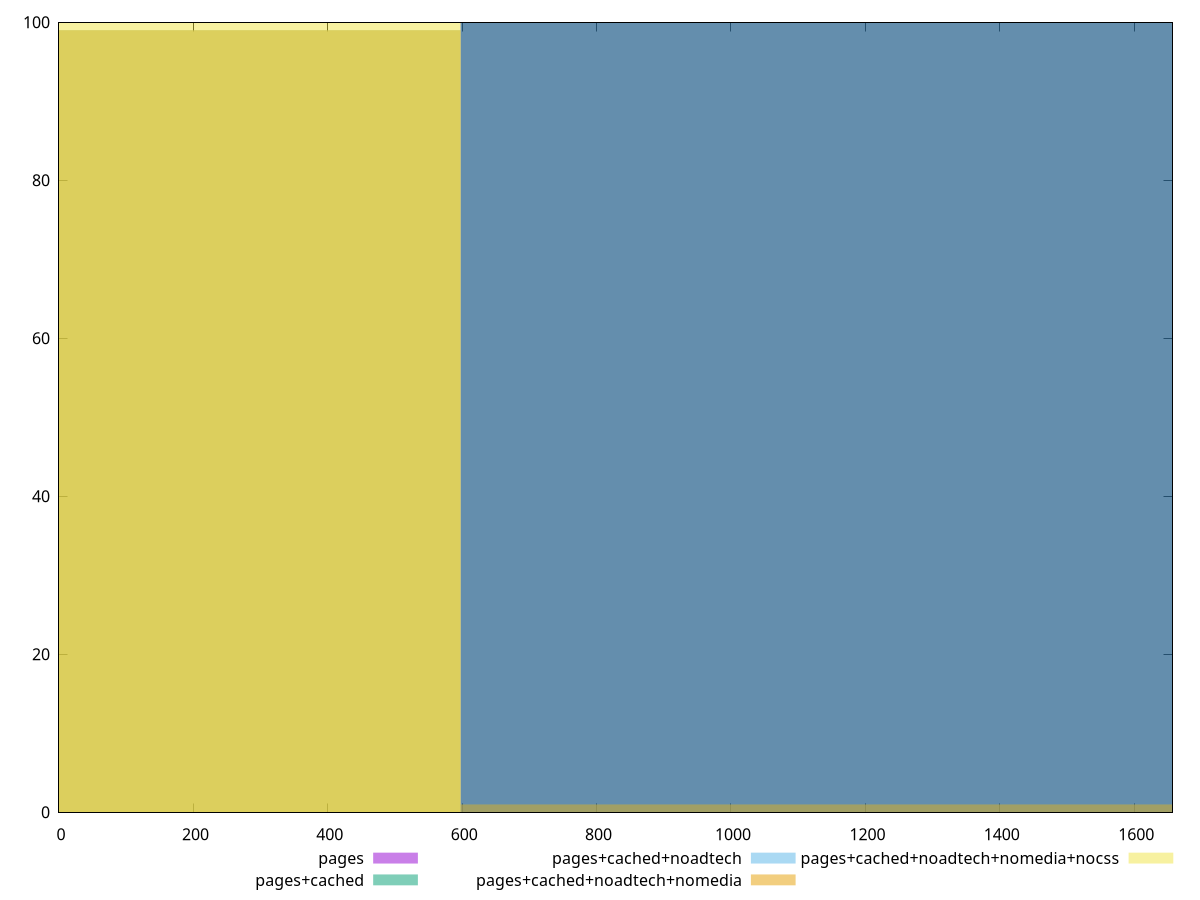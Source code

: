 reset

$pages <<EOF
1195.065245682165 100
EOF

$pagesCached <<EOF
1195.065245682165 100
EOF

$pagesCachedNoadtech <<EOF
1195.065245682165 1
0 99
EOF

$pagesCachedNoadtechNomedia <<EOF
1195.065245682165 1
0 99
EOF

$pagesCachedNoadtechNomediaNocss <<EOF
0 100
EOF

set key outside below
set boxwidth 1195.065245682165
set xrange [0:1657]
set yrange [0:100]
set trange [0:100]
set style fill transparent solid 0.5 noborder
set terminal svg size 640, 530 enhanced background rgb 'white'
set output "report_00026_2021-02-22T21:38:55.199Z/render-blocking-resources/comparison/histogram/all_raw.svg"

plot $pages title "pages" with boxes, \
     $pagesCached title "pages+cached" with boxes, \
     $pagesCachedNoadtech title "pages+cached+noadtech" with boxes, \
     $pagesCachedNoadtechNomedia title "pages+cached+noadtech+nomedia" with boxes, \
     $pagesCachedNoadtechNomediaNocss title "pages+cached+noadtech+nomedia+nocss" with boxes

reset
